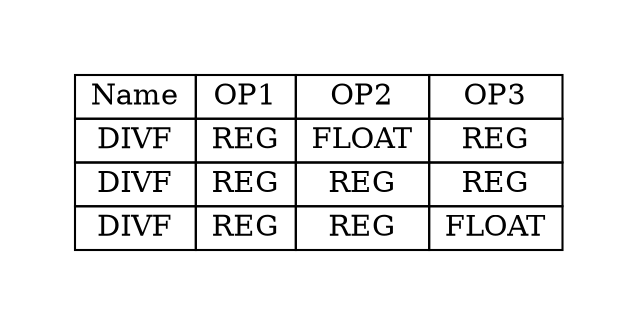 digraph{
graph [pad="0.5", nodesep="0.5", ranksep="2" ]
node [shape=plain]
Foo [label=<
<table border="0" cellborder="1" cellspacing="0">
<tr><td> Name </td> <td> OP1 </td><td> OP2 </td><td> OP3 </td> </tr>
<tr><td> DIVF </td><td> REG </td><td> FLOAT </td><td> REG </td> </tr>
<tr><td> DIVF </td><td> REG </td><td> REG </td><td> REG </td> </tr>
<tr><td> DIVF </td><td> REG </td><td> REG </td><td> FLOAT </td> </tr>
</table>>];
}
